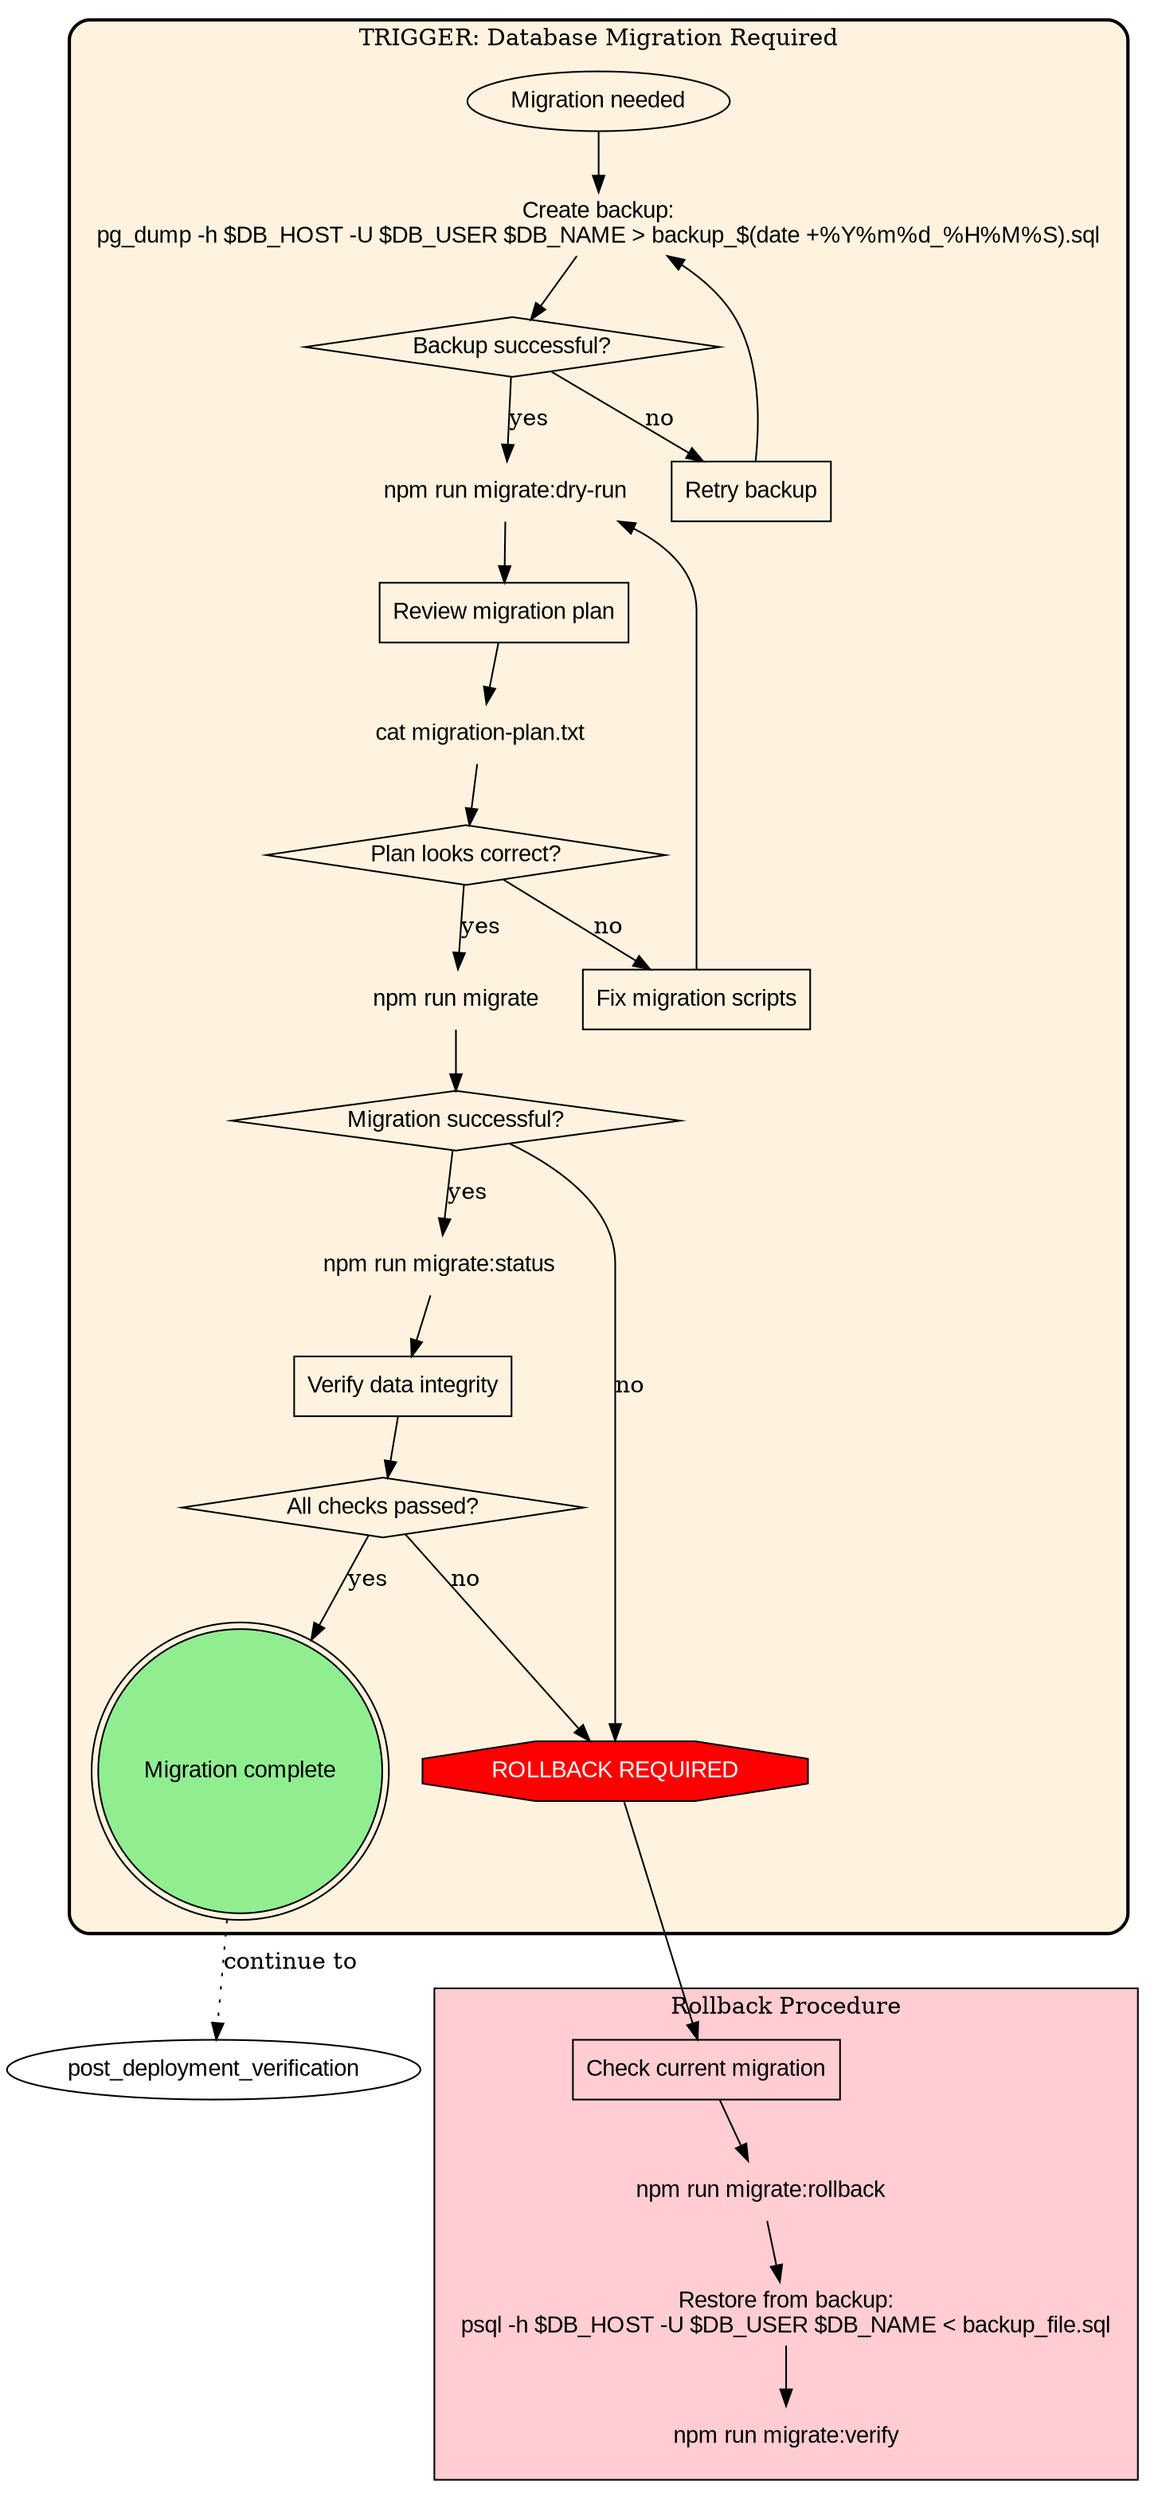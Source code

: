 digraph DATABASE_MIGRATION {
    // TRIGGER: When deployment includes database schema changes
    // USE WHEN:
    //   - New migrations to apply
    //   - Schema updates needed
    //   - Data transformations required

    rankdir=TB;
    node [fontname="Arial"];

    subgraph cluster_db_migration {
        label="TRIGGER: Database Migration Required";
        style="rounded,bold";
        bgcolor="#fff3e0";

        // Entry
        "Migration needed" [shape=ellipse];

        // Backup
        "Create backup:\npg_dump -h $DB_HOST -U $DB_USER $DB_NAME > backup_$(date +%Y%m%d_%H%M%S).sql" [shape=plaintext];
        "Backup successful?" [shape=diamond];
        "Retry backup" [shape=box];

        // Dry run
        "npm run migrate:dry-run" [shape=plaintext];
        "Review migration plan" [shape=box];
        "cat migration-plan.txt" [shape=plaintext];
        "Plan looks correct?" [shape=diamond];
        "Fix migration scripts" [shape=box];

        // Execute migration
        "npm run migrate" [shape=plaintext];
        "Migration successful?" [shape=diamond];

        // Verify
        "npm run migrate:status" [shape=plaintext];
        "Verify data integrity" [shape=box];
        "All checks passed?" [shape=diamond];

        "Migration complete" [shape=doublecircle, style=filled, fillcolor=lightgreen];
        "ROLLBACK REQUIRED" [shape=octagon, style=filled, fillcolor=red, fontcolor=white];

        // Flow
        "Migration needed" -> "Create backup:\npg_dump -h $DB_HOST -U $DB_USER $DB_NAME > backup_$(date +%Y%m%d_%H%M%S).sql";

        "Create backup:\npg_dump -h $DB_HOST -U $DB_USER $DB_NAME > backup_$(date +%Y%m%d_%H%M%S).sql" -> "Backup successful?";
        "Backup successful?" -> "npm run migrate:dry-run" [label="yes"];
        "Backup successful?" -> "Retry backup" [label="no"];
        "Retry backup" -> "Create backup:\npg_dump -h $DB_HOST -U $DB_USER $DB_NAME > backup_$(date +%Y%m%d_%H%M%S).sql";

        "npm run migrate:dry-run" -> "Review migration plan";
        "Review migration plan" -> "cat migration-plan.txt";
        "cat migration-plan.txt" -> "Plan looks correct?";
        "Plan looks correct?" -> "npm run migrate" [label="yes"];
        "Plan looks correct?" -> "Fix migration scripts" [label="no"];
        "Fix migration scripts" -> "npm run migrate:dry-run";

        "npm run migrate" -> "Migration successful?";
        "Migration successful?" -> "npm run migrate:status" [label="yes"];
        "Migration successful?" -> "ROLLBACK REQUIRED" [label="no"];

        "npm run migrate:status" -> "Verify data integrity";
        "Verify data integrity" -> "All checks passed?";
        "All checks passed?" -> "Migration complete" [label="yes"];
        "All checks passed?" -> "ROLLBACK REQUIRED" [label="no"];
    }

    // Rollback procedure
    subgraph cluster_rollback {
        label="Rollback Procedure";
        bgcolor="#ffcdd2";

        "Check current migration" [shape=box];
        "npm run migrate:rollback" [shape=plaintext];
        "Restore from backup:\npsql -h $DB_HOST -U $DB_USER $DB_NAME < backup_file.sql" [shape=plaintext];
        "npm run migrate:verify" [shape=plaintext];

        "ROLLBACK REQUIRED" -> "Check current migration";
        "Check current migration" -> "npm run migrate:rollback";
        "npm run migrate:rollback" -> "Restore from backup:\npsql -h $DB_HOST -U $DB_USER $DB_NAME < backup_file.sql";
        "Restore from backup:\npsql -h $DB_HOST -U $DB_USER $DB_NAME < backup_file.sql" -> "npm run migrate:verify";
    }

    // External connections
    "Migration complete" -> post_deployment_verification [label="continue to", style=dotted];
}
